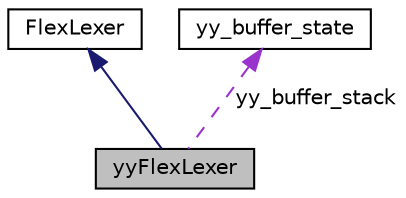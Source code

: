 digraph "yyFlexLexer"
{
  edge [fontname="Helvetica",fontsize="10",labelfontname="Helvetica",labelfontsize="10"];
  node [fontname="Helvetica",fontsize="10",shape=record];
  Node1 [label="yyFlexLexer",height=0.2,width=0.4,color="black", fillcolor="grey75", style="filled", fontcolor="black"];
  Node2 -> Node1 [dir="back",color="midnightblue",fontsize="10",style="solid"];
  Node2 [label="FlexLexer",height=0.2,width=0.4,color="black", fillcolor="white", style="filled",URL="$classFlexLexer.html",tooltip="Flex&#39;es core lexer class. "];
  Node3 -> Node1 [dir="back",color="darkorchid3",fontsize="10",style="dashed",label=" yy_buffer_stack" ];
  Node3 [label="yy_buffer_state",height=0.2,width=0.4,color="black", fillcolor="white", style="filled",URL="$structyy__buffer__state.html"];
}
